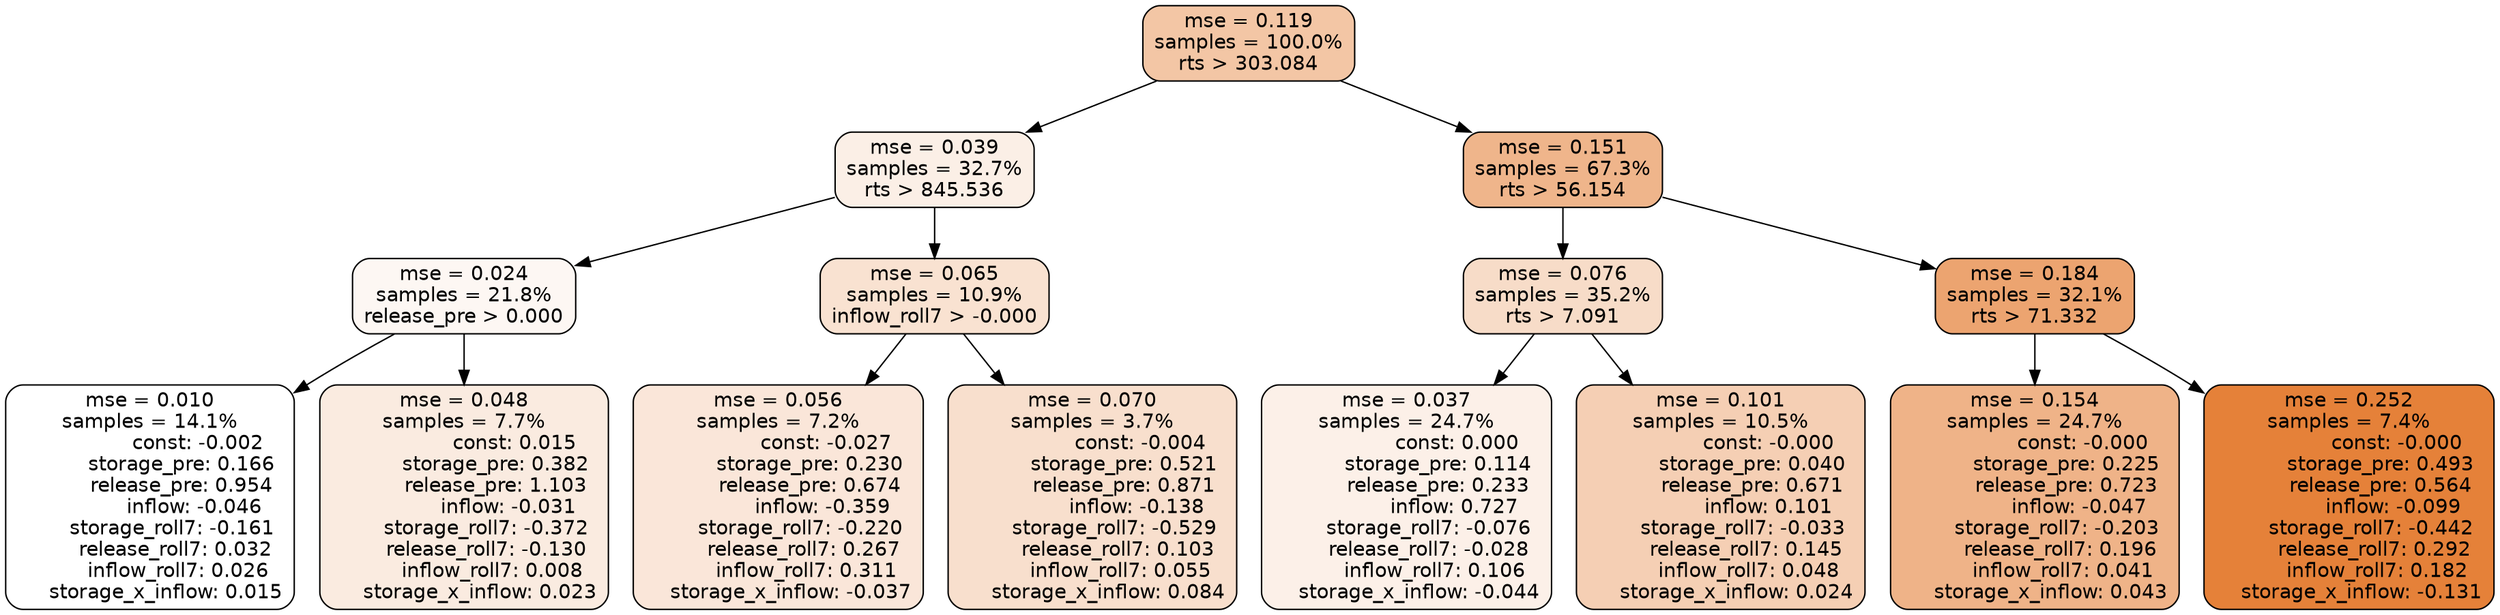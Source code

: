 digraph tree {
node [shape=rectangle, style="filled, rounded", color="black", fontname=helvetica] ;
edge [fontname=helvetica] ;
	"0" [label="mse = 0.119
samples = 100.0%
rts > 303.084", fillcolor="#f3c6a5"]
	"8" [label="mse = 0.039
samples = 32.7%
rts > 845.536", fillcolor="#fbefe6"]
	"1" [label="mse = 0.151
samples = 67.3%
rts > 56.154", fillcolor="#efb58b"]
	"9" [label="mse = 0.024
samples = 21.8%
release_pre > 0.000", fillcolor="#fdf7f3"]
	"12" [label="mse = 0.065
samples = 10.9%
inflow_roll7 > -0.000", fillcolor="#f9e2d1"]
	"2" [label="mse = 0.076
samples = 35.2%
rts > 7.091", fillcolor="#f7dcc8"]
	"5" [label="mse = 0.184
samples = 32.1%
rts > 71.332", fillcolor="#eca470"]
	"10" [label="mse = 0.010
samples = 14.1%
               const: -0.002
          storage_pre: 0.166
          release_pre: 0.954
              inflow: -0.046
       storage_roll7: -0.161
        release_roll7: 0.032
         inflow_roll7: 0.026
     storage_x_inflow: 0.015", fillcolor="#ffffff"]
	"11" [label="mse = 0.048
samples = 7.7%
                const: 0.015
          storage_pre: 0.382
          release_pre: 1.103
              inflow: -0.031
       storage_roll7: -0.372
       release_roll7: -0.130
         inflow_roll7: 0.008
     storage_x_inflow: 0.023", fillcolor="#faebe0"]
	"13" [label="mse = 0.056
samples = 7.2%
               const: -0.027
          storage_pre: 0.230
          release_pre: 0.674
              inflow: -0.359
       storage_roll7: -0.220
        release_roll7: 0.267
         inflow_roll7: 0.311
    storage_x_inflow: -0.037", fillcolor="#fae6d9"]
	"14" [label="mse = 0.070
samples = 3.7%
               const: -0.004
          storage_pre: 0.521
          release_pre: 0.871
              inflow: -0.138
       storage_roll7: -0.529
        release_roll7: 0.103
         inflow_roll7: 0.055
     storage_x_inflow: 0.084", fillcolor="#f8dfcd"]
	"3" [label="mse = 0.037
samples = 24.7%
                const: 0.000
          storage_pre: 0.114
          release_pre: 0.233
               inflow: 0.727
       storage_roll7: -0.076
       release_roll7: -0.028
         inflow_roll7: 0.106
    storage_x_inflow: -0.044", fillcolor="#fcf0e8"]
	"4" [label="mse = 0.101
samples = 10.5%
               const: -0.000
          storage_pre: 0.040
          release_pre: 0.671
               inflow: 0.101
       storage_roll7: -0.033
        release_roll7: 0.145
         inflow_roll7: 0.048
     storage_x_inflow: 0.024", fillcolor="#f5cfb4"]
	"7" [label="mse = 0.154
samples = 24.7%
               const: -0.000
          storage_pre: 0.225
          release_pre: 0.723
              inflow: -0.047
       storage_roll7: -0.203
        release_roll7: 0.196
         inflow_roll7: 0.041
     storage_x_inflow: 0.043", fillcolor="#efb388"]
	"6" [label="mse = 0.252
samples = 7.4%
               const: -0.000
          storage_pre: 0.493
          release_pre: 0.564
              inflow: -0.099
       storage_roll7: -0.442
        release_roll7: 0.292
         inflow_roll7: 0.182
    storage_x_inflow: -0.131", fillcolor="#e58139"]

	"0" -> "1"
	"0" -> "8"
	"8" -> "9"
	"8" -> "12"
	"1" -> "2"
	"1" -> "5"
	"9" -> "10"
	"9" -> "11"
	"12" -> "13"
	"12" -> "14"
	"2" -> "3"
	"2" -> "4"
	"5" -> "6"
	"5" -> "7"
}
